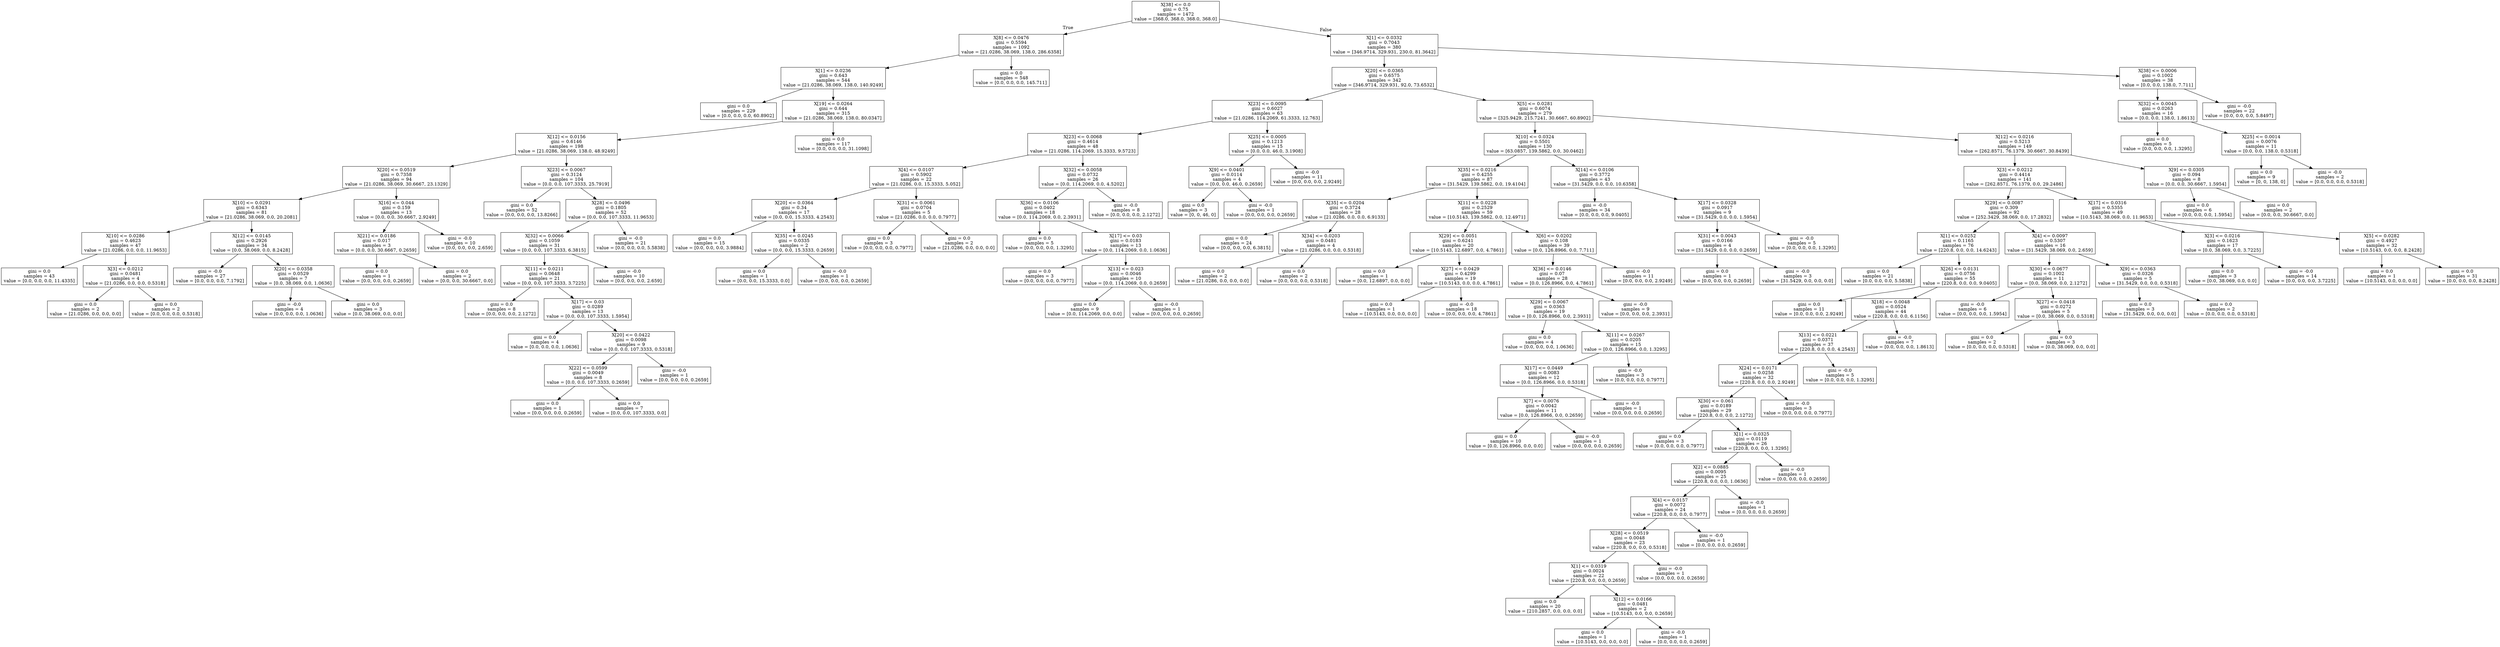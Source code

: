 digraph Tree {
node [shape=box] ;
0 [label="X[38] <= 0.0\ngini = 0.75\nsamples = 1472\nvalue = [368.0, 368.0, 368.0, 368.0]"] ;
1 [label="X[8] <= 0.0476\ngini = 0.5594\nsamples = 1092\nvalue = [21.0286, 38.069, 138.0, 286.6358]"] ;
0 -> 1 [labeldistance=2.5, labelangle=45, headlabel="True"] ;
2 [label="X[1] <= 0.0236\ngini = 0.643\nsamples = 544\nvalue = [21.0286, 38.069, 138.0, 140.9249]"] ;
1 -> 2 ;
3 [label="gini = 0.0\nsamples = 229\nvalue = [0.0, 0.0, 0.0, 60.8902]"] ;
2 -> 3 ;
4 [label="X[19] <= 0.0264\ngini = 0.644\nsamples = 315\nvalue = [21.0286, 38.069, 138.0, 80.0347]"] ;
2 -> 4 ;
5 [label="X[12] <= 0.0156\ngini = 0.6146\nsamples = 198\nvalue = [21.0286, 38.069, 138.0, 48.9249]"] ;
4 -> 5 ;
6 [label="X[20] <= 0.0519\ngini = 0.7358\nsamples = 94\nvalue = [21.0286, 38.069, 30.6667, 23.1329]"] ;
5 -> 6 ;
7 [label="X[10] <= 0.0291\ngini = 0.6343\nsamples = 81\nvalue = [21.0286, 38.069, 0.0, 20.2081]"] ;
6 -> 7 ;
8 [label="X[10] <= 0.0286\ngini = 0.4623\nsamples = 47\nvalue = [21.0286, 0.0, 0.0, 11.9653]"] ;
7 -> 8 ;
9 [label="gini = 0.0\nsamples = 43\nvalue = [0.0, 0.0, 0.0, 11.4335]"] ;
8 -> 9 ;
10 [label="X[3] <= 0.0212\ngini = 0.0481\nsamples = 4\nvalue = [21.0286, 0.0, 0.0, 0.5318]"] ;
8 -> 10 ;
11 [label="gini = 0.0\nsamples = 2\nvalue = [21.0286, 0.0, 0.0, 0.0]"] ;
10 -> 11 ;
12 [label="gini = 0.0\nsamples = 2\nvalue = [0.0, 0.0, 0.0, 0.5318]"] ;
10 -> 12 ;
13 [label="X[12] <= 0.0145\ngini = 0.2926\nsamples = 34\nvalue = [0.0, 38.069, 0.0, 8.2428]"] ;
7 -> 13 ;
14 [label="gini = -0.0\nsamples = 27\nvalue = [0.0, 0.0, 0.0, 7.1792]"] ;
13 -> 14 ;
15 [label="X[20] <= 0.0358\ngini = 0.0529\nsamples = 7\nvalue = [0.0, 38.069, 0.0, 1.0636]"] ;
13 -> 15 ;
16 [label="gini = -0.0\nsamples = 4\nvalue = [0.0, 0.0, 0.0, 1.0636]"] ;
15 -> 16 ;
17 [label="gini = 0.0\nsamples = 3\nvalue = [0.0, 38.069, 0.0, 0.0]"] ;
15 -> 17 ;
18 [label="X[16] <= 0.044\ngini = 0.159\nsamples = 13\nvalue = [0.0, 0.0, 30.6667, 2.9249]"] ;
6 -> 18 ;
19 [label="X[21] <= 0.0186\ngini = 0.017\nsamples = 3\nvalue = [0.0, 0.0, 30.6667, 0.2659]"] ;
18 -> 19 ;
20 [label="gini = 0.0\nsamples = 1\nvalue = [0.0, 0.0, 0.0, 0.2659]"] ;
19 -> 20 ;
21 [label="gini = 0.0\nsamples = 2\nvalue = [0.0, 0.0, 30.6667, 0.0]"] ;
19 -> 21 ;
22 [label="gini = -0.0\nsamples = 10\nvalue = [0.0, 0.0, 0.0, 2.659]"] ;
18 -> 22 ;
23 [label="X[23] <= 0.0067\ngini = 0.3124\nsamples = 104\nvalue = [0.0, 0.0, 107.3333, 25.7919]"] ;
5 -> 23 ;
24 [label="gini = 0.0\nsamples = 52\nvalue = [0.0, 0.0, 0.0, 13.8266]"] ;
23 -> 24 ;
25 [label="X[28] <= 0.0496\ngini = 0.1805\nsamples = 52\nvalue = [0.0, 0.0, 107.3333, 11.9653]"] ;
23 -> 25 ;
26 [label="X[32] <= 0.0066\ngini = 0.1059\nsamples = 31\nvalue = [0.0, 0.0, 107.3333, 6.3815]"] ;
25 -> 26 ;
27 [label="X[11] <= 0.0211\ngini = 0.0648\nsamples = 21\nvalue = [0.0, 0.0, 107.3333, 3.7225]"] ;
26 -> 27 ;
28 [label="gini = 0.0\nsamples = 8\nvalue = [0.0, 0.0, 0.0, 2.1272]"] ;
27 -> 28 ;
29 [label="X[17] <= 0.03\ngini = 0.0289\nsamples = 13\nvalue = [0.0, 0.0, 107.3333, 1.5954]"] ;
27 -> 29 ;
30 [label="gini = 0.0\nsamples = 4\nvalue = [0.0, 0.0, 0.0, 1.0636]"] ;
29 -> 30 ;
31 [label="X[20] <= 0.0422\ngini = 0.0098\nsamples = 9\nvalue = [0.0, 0.0, 107.3333, 0.5318]"] ;
29 -> 31 ;
32 [label="X[22] <= 0.0599\ngini = 0.0049\nsamples = 8\nvalue = [0.0, 0.0, 107.3333, 0.2659]"] ;
31 -> 32 ;
33 [label="gini = 0.0\nsamples = 1\nvalue = [0.0, 0.0, 0.0, 0.2659]"] ;
32 -> 33 ;
34 [label="gini = 0.0\nsamples = 7\nvalue = [0.0, 0.0, 107.3333, 0.0]"] ;
32 -> 34 ;
35 [label="gini = -0.0\nsamples = 1\nvalue = [0.0, 0.0, 0.0, 0.2659]"] ;
31 -> 35 ;
36 [label="gini = -0.0\nsamples = 10\nvalue = [0.0, 0.0, 0.0, 2.659]"] ;
26 -> 36 ;
37 [label="gini = -0.0\nsamples = 21\nvalue = [0.0, 0.0, 0.0, 5.5838]"] ;
25 -> 37 ;
38 [label="gini = 0.0\nsamples = 117\nvalue = [0.0, 0.0, 0.0, 31.1098]"] ;
4 -> 38 ;
39 [label="gini = 0.0\nsamples = 548\nvalue = [0.0, 0.0, 0.0, 145.711]"] ;
1 -> 39 ;
40 [label="X[1] <= 0.0332\ngini = 0.7043\nsamples = 380\nvalue = [346.9714, 329.931, 230.0, 81.3642]"] ;
0 -> 40 [labeldistance=2.5, labelangle=-45, headlabel="False"] ;
41 [label="X[20] <= 0.0365\ngini = 0.6575\nsamples = 342\nvalue = [346.9714, 329.931, 92.0, 73.6532]"] ;
40 -> 41 ;
42 [label="X[23] <= 0.0095\ngini = 0.6027\nsamples = 63\nvalue = [21.0286, 114.2069, 61.3333, 12.763]"] ;
41 -> 42 ;
43 [label="X[23] <= 0.0068\ngini = 0.4614\nsamples = 48\nvalue = [21.0286, 114.2069, 15.3333, 9.5723]"] ;
42 -> 43 ;
44 [label="X[4] <= 0.0107\ngini = 0.5902\nsamples = 22\nvalue = [21.0286, 0.0, 15.3333, 5.052]"] ;
43 -> 44 ;
45 [label="X[20] <= 0.0364\ngini = 0.34\nsamples = 17\nvalue = [0.0, 0.0, 15.3333, 4.2543]"] ;
44 -> 45 ;
46 [label="gini = 0.0\nsamples = 15\nvalue = [0.0, 0.0, 0.0, 3.9884]"] ;
45 -> 46 ;
47 [label="X[35] <= 0.0245\ngini = 0.0335\nsamples = 2\nvalue = [0.0, 0.0, 15.3333, 0.2659]"] ;
45 -> 47 ;
48 [label="gini = 0.0\nsamples = 1\nvalue = [0.0, 0.0, 15.3333, 0.0]"] ;
47 -> 48 ;
49 [label="gini = -0.0\nsamples = 1\nvalue = [0.0, 0.0, 0.0, 0.2659]"] ;
47 -> 49 ;
50 [label="X[31] <= 0.0061\ngini = 0.0704\nsamples = 5\nvalue = [21.0286, 0.0, 0.0, 0.7977]"] ;
44 -> 50 ;
51 [label="gini = 0.0\nsamples = 3\nvalue = [0.0, 0.0, 0.0, 0.7977]"] ;
50 -> 51 ;
52 [label="gini = 0.0\nsamples = 2\nvalue = [21.0286, 0.0, 0.0, 0.0]"] ;
50 -> 52 ;
53 [label="X[32] <= 0.0058\ngini = 0.0732\nsamples = 26\nvalue = [0.0, 114.2069, 0.0, 4.5202]"] ;
43 -> 53 ;
54 [label="X[36] <= 0.0106\ngini = 0.0402\nsamples = 18\nvalue = [0.0, 114.2069, 0.0, 2.3931]"] ;
53 -> 54 ;
55 [label="gini = 0.0\nsamples = 5\nvalue = [0.0, 0.0, 0.0, 1.3295]"] ;
54 -> 55 ;
56 [label="X[17] <= 0.03\ngini = 0.0183\nsamples = 13\nvalue = [0.0, 114.2069, 0.0, 1.0636]"] ;
54 -> 56 ;
57 [label="gini = 0.0\nsamples = 3\nvalue = [0.0, 0.0, 0.0, 0.7977]"] ;
56 -> 57 ;
58 [label="X[13] <= 0.023\ngini = 0.0046\nsamples = 10\nvalue = [0.0, 114.2069, 0.0, 0.2659]"] ;
56 -> 58 ;
59 [label="gini = 0.0\nsamples = 9\nvalue = [0.0, 114.2069, 0.0, 0.0]"] ;
58 -> 59 ;
60 [label="gini = -0.0\nsamples = 1\nvalue = [0.0, 0.0, 0.0, 0.2659]"] ;
58 -> 60 ;
61 [label="gini = -0.0\nsamples = 8\nvalue = [0.0, 0.0, 0.0, 2.1272]"] ;
53 -> 61 ;
62 [label="X[25] <= 0.0005\ngini = 0.1213\nsamples = 15\nvalue = [0.0, 0.0, 46.0, 3.1908]"] ;
42 -> 62 ;
63 [label="X[9] <= 0.0401\ngini = 0.0114\nsamples = 4\nvalue = [0.0, 0.0, 46.0, 0.2659]"] ;
62 -> 63 ;
64 [label="gini = 0.0\nsamples = 3\nvalue = [0, 0, 46, 0]"] ;
63 -> 64 ;
65 [label="gini = -0.0\nsamples = 1\nvalue = [0.0, 0.0, 0.0, 0.2659]"] ;
63 -> 65 ;
66 [label="gini = -0.0\nsamples = 11\nvalue = [0.0, 0.0, 0.0, 2.9249]"] ;
62 -> 66 ;
67 [label="X[5] <= 0.0281\ngini = 0.6074\nsamples = 279\nvalue = [325.9429, 215.7241, 30.6667, 60.8902]"] ;
41 -> 67 ;
68 [label="X[10] <= 0.0324\ngini = 0.5501\nsamples = 130\nvalue = [63.0857, 139.5862, 0.0, 30.0462]"] ;
67 -> 68 ;
69 [label="X[35] <= 0.0216\ngini = 0.4255\nsamples = 87\nvalue = [31.5429, 139.5862, 0.0, 19.4104]"] ;
68 -> 69 ;
70 [label="X[35] <= 0.0204\ngini = 0.3724\nsamples = 28\nvalue = [21.0286, 0.0, 0.0, 6.9133]"] ;
69 -> 70 ;
71 [label="gini = 0.0\nsamples = 24\nvalue = [0.0, 0.0, 0.0, 6.3815]"] ;
70 -> 71 ;
72 [label="X[34] <= 0.0203\ngini = 0.0481\nsamples = 4\nvalue = [21.0286, 0.0, 0.0, 0.5318]"] ;
70 -> 72 ;
73 [label="gini = 0.0\nsamples = 2\nvalue = [21.0286, 0.0, 0.0, 0.0]"] ;
72 -> 73 ;
74 [label="gini = 0.0\nsamples = 2\nvalue = [0.0, 0.0, 0.0, 0.5318]"] ;
72 -> 74 ;
75 [label="X[11] <= 0.0228\ngini = 0.2529\nsamples = 59\nvalue = [10.5143, 139.5862, 0.0, 12.4971]"] ;
69 -> 75 ;
76 [label="X[29] <= 0.0051\ngini = 0.6241\nsamples = 20\nvalue = [10.5143, 12.6897, 0.0, 4.7861]"] ;
75 -> 76 ;
77 [label="gini = 0.0\nsamples = 1\nvalue = [0.0, 12.6897, 0.0, 0.0]"] ;
76 -> 77 ;
78 [label="X[27] <= 0.0429\ngini = 0.4299\nsamples = 19\nvalue = [10.5143, 0.0, 0.0, 4.7861]"] ;
76 -> 78 ;
79 [label="gini = 0.0\nsamples = 1\nvalue = [10.5143, 0.0, 0.0, 0.0]"] ;
78 -> 79 ;
80 [label="gini = -0.0\nsamples = 18\nvalue = [0.0, 0.0, 0.0, 4.7861]"] ;
78 -> 80 ;
81 [label="X[6] <= 0.0202\ngini = 0.108\nsamples = 39\nvalue = [0.0, 126.8966, 0.0, 7.711]"] ;
75 -> 81 ;
82 [label="X[36] <= 0.0146\ngini = 0.07\nsamples = 28\nvalue = [0.0, 126.8966, 0.0, 4.7861]"] ;
81 -> 82 ;
83 [label="X[29] <= 0.0067\ngini = 0.0363\nsamples = 19\nvalue = [0.0, 126.8966, 0.0, 2.3931]"] ;
82 -> 83 ;
84 [label="gini = 0.0\nsamples = 4\nvalue = [0.0, 0.0, 0.0, 1.0636]"] ;
83 -> 84 ;
85 [label="X[11] <= 0.0267\ngini = 0.0205\nsamples = 15\nvalue = [0.0, 126.8966, 0.0, 1.3295]"] ;
83 -> 85 ;
86 [label="X[17] <= 0.0449\ngini = 0.0083\nsamples = 12\nvalue = [0.0, 126.8966, 0.0, 0.5318]"] ;
85 -> 86 ;
87 [label="X[7] <= 0.0076\ngini = 0.0042\nsamples = 11\nvalue = [0.0, 126.8966, 0.0, 0.2659]"] ;
86 -> 87 ;
88 [label="gini = 0.0\nsamples = 10\nvalue = [0.0, 126.8966, 0.0, 0.0]"] ;
87 -> 88 ;
89 [label="gini = -0.0\nsamples = 1\nvalue = [0.0, 0.0, 0.0, 0.2659]"] ;
87 -> 89 ;
90 [label="gini = -0.0\nsamples = 1\nvalue = [0.0, 0.0, 0.0, 0.2659]"] ;
86 -> 90 ;
91 [label="gini = -0.0\nsamples = 3\nvalue = [0.0, 0.0, 0.0, 0.7977]"] ;
85 -> 91 ;
92 [label="gini = -0.0\nsamples = 9\nvalue = [0.0, 0.0, 0.0, 2.3931]"] ;
82 -> 92 ;
93 [label="gini = -0.0\nsamples = 11\nvalue = [0.0, 0.0, 0.0, 2.9249]"] ;
81 -> 93 ;
94 [label="X[14] <= 0.0106\ngini = 0.3772\nsamples = 43\nvalue = [31.5429, 0.0, 0.0, 10.6358]"] ;
68 -> 94 ;
95 [label="gini = -0.0\nsamples = 34\nvalue = [0.0, 0.0, 0.0, 9.0405]"] ;
94 -> 95 ;
96 [label="X[17] <= 0.0328\ngini = 0.0917\nsamples = 9\nvalue = [31.5429, 0.0, 0.0, 1.5954]"] ;
94 -> 96 ;
97 [label="X[31] <= 0.0043\ngini = 0.0166\nsamples = 4\nvalue = [31.5429, 0.0, 0.0, 0.2659]"] ;
96 -> 97 ;
98 [label="gini = 0.0\nsamples = 1\nvalue = [0.0, 0.0, 0.0, 0.2659]"] ;
97 -> 98 ;
99 [label="gini = -0.0\nsamples = 3\nvalue = [31.5429, 0.0, 0.0, 0.0]"] ;
97 -> 99 ;
100 [label="gini = -0.0\nsamples = 5\nvalue = [0.0, 0.0, 0.0, 1.3295]"] ;
96 -> 100 ;
101 [label="X[12] <= 0.0216\ngini = 0.5213\nsamples = 149\nvalue = [262.8571, 76.1379, 30.6667, 30.8439]"] ;
67 -> 101 ;
102 [label="X[3] <= 0.0212\ngini = 0.4414\nsamples = 141\nvalue = [262.8571, 76.1379, 0.0, 29.2486]"] ;
101 -> 102 ;
103 [label="X[29] <= 0.0087\ngini = 0.309\nsamples = 92\nvalue = [252.3429, 38.069, 0.0, 17.2832]"] ;
102 -> 103 ;
104 [label="X[1] <= 0.0252\ngini = 0.1165\nsamples = 76\nvalue = [220.8, 0.0, 0.0, 14.6243]"] ;
103 -> 104 ;
105 [label="gini = 0.0\nsamples = 21\nvalue = [0.0, 0.0, 0.0, 5.5838]"] ;
104 -> 105 ;
106 [label="X[26] <= 0.0131\ngini = 0.0756\nsamples = 55\nvalue = [220.8, 0.0, 0.0, 9.0405]"] ;
104 -> 106 ;
107 [label="gini = 0.0\nsamples = 11\nvalue = [0.0, 0.0, 0.0, 2.9249]"] ;
106 -> 107 ;
108 [label="X[18] <= 0.0048\ngini = 0.0524\nsamples = 44\nvalue = [220.8, 0.0, 0.0, 6.1156]"] ;
106 -> 108 ;
109 [label="X[13] <= 0.0221\ngini = 0.0371\nsamples = 37\nvalue = [220.8, 0.0, 0.0, 4.2543]"] ;
108 -> 109 ;
110 [label="X[24] <= 0.0171\ngini = 0.0258\nsamples = 32\nvalue = [220.8, 0.0, 0.0, 2.9249]"] ;
109 -> 110 ;
111 [label="X[30] <= 0.061\ngini = 0.0189\nsamples = 29\nvalue = [220.8, 0.0, 0.0, 2.1272]"] ;
110 -> 111 ;
112 [label="gini = 0.0\nsamples = 3\nvalue = [0.0, 0.0, 0.0, 0.7977]"] ;
111 -> 112 ;
113 [label="X[1] <= 0.0325\ngini = 0.0119\nsamples = 26\nvalue = [220.8, 0.0, 0.0, 1.3295]"] ;
111 -> 113 ;
114 [label="X[2] <= 0.0885\ngini = 0.0095\nsamples = 25\nvalue = [220.8, 0.0, 0.0, 1.0636]"] ;
113 -> 114 ;
115 [label="X[4] <= 0.0157\ngini = 0.0072\nsamples = 24\nvalue = [220.8, 0.0, 0.0, 0.7977]"] ;
114 -> 115 ;
116 [label="X[28] <= 0.0519\ngini = 0.0048\nsamples = 23\nvalue = [220.8, 0.0, 0.0, 0.5318]"] ;
115 -> 116 ;
117 [label="X[1] <= 0.0319\ngini = 0.0024\nsamples = 22\nvalue = [220.8, 0.0, 0.0, 0.2659]"] ;
116 -> 117 ;
118 [label="gini = 0.0\nsamples = 20\nvalue = [210.2857, 0.0, 0.0, 0.0]"] ;
117 -> 118 ;
119 [label="X[12] <= 0.0166\ngini = 0.0481\nsamples = 2\nvalue = [10.5143, 0.0, 0.0, 0.2659]"] ;
117 -> 119 ;
120 [label="gini = 0.0\nsamples = 1\nvalue = [10.5143, 0.0, 0.0, 0.0]"] ;
119 -> 120 ;
121 [label="gini = -0.0\nsamples = 1\nvalue = [0.0, 0.0, 0.0, 0.2659]"] ;
119 -> 121 ;
122 [label="gini = -0.0\nsamples = 1\nvalue = [0.0, 0.0, 0.0, 0.2659]"] ;
116 -> 122 ;
123 [label="gini = -0.0\nsamples = 1\nvalue = [0.0, 0.0, 0.0, 0.2659]"] ;
115 -> 123 ;
124 [label="gini = -0.0\nsamples = 1\nvalue = [0.0, 0.0, 0.0, 0.2659]"] ;
114 -> 124 ;
125 [label="gini = -0.0\nsamples = 1\nvalue = [0.0, 0.0, 0.0, 0.2659]"] ;
113 -> 125 ;
126 [label="gini = -0.0\nsamples = 3\nvalue = [0.0, 0.0, 0.0, 0.7977]"] ;
110 -> 126 ;
127 [label="gini = -0.0\nsamples = 5\nvalue = [0.0, 0.0, 0.0, 1.3295]"] ;
109 -> 127 ;
128 [label="gini = -0.0\nsamples = 7\nvalue = [0.0, 0.0, 0.0, 1.8613]"] ;
108 -> 128 ;
129 [label="X[4] <= 0.0097\ngini = 0.5307\nsamples = 16\nvalue = [31.5429, 38.069, 0.0, 2.659]"] ;
103 -> 129 ;
130 [label="X[30] <= 0.0677\ngini = 0.1002\nsamples = 11\nvalue = [0.0, 38.069, 0.0, 2.1272]"] ;
129 -> 130 ;
131 [label="gini = -0.0\nsamples = 6\nvalue = [0.0, 0.0, 0.0, 1.5954]"] ;
130 -> 131 ;
132 [label="X[27] <= 0.0418\ngini = 0.0272\nsamples = 5\nvalue = [0.0, 38.069, 0.0, 0.5318]"] ;
130 -> 132 ;
133 [label="gini = 0.0\nsamples = 2\nvalue = [0.0, 0.0, 0.0, 0.5318]"] ;
132 -> 133 ;
134 [label="gini = 0.0\nsamples = 3\nvalue = [0.0, 38.069, 0.0, 0.0]"] ;
132 -> 134 ;
135 [label="X[9] <= 0.0363\ngini = 0.0326\nsamples = 5\nvalue = [31.5429, 0.0, 0.0, 0.5318]"] ;
129 -> 135 ;
136 [label="gini = 0.0\nsamples = 3\nvalue = [31.5429, 0.0, 0.0, 0.0]"] ;
135 -> 136 ;
137 [label="gini = 0.0\nsamples = 2\nvalue = [0.0, 0.0, 0.0, 0.5318]"] ;
135 -> 137 ;
138 [label="X[17] <= 0.0316\ngini = 0.5355\nsamples = 49\nvalue = [10.5143, 38.069, 0.0, 11.9653]"] ;
102 -> 138 ;
139 [label="X[3] <= 0.0216\ngini = 0.1623\nsamples = 17\nvalue = [0.0, 38.069, 0.0, 3.7225]"] ;
138 -> 139 ;
140 [label="gini = 0.0\nsamples = 3\nvalue = [0.0, 38.069, 0.0, 0.0]"] ;
139 -> 140 ;
141 [label="gini = -0.0\nsamples = 14\nvalue = [0.0, 0.0, 0.0, 3.7225]"] ;
139 -> 141 ;
142 [label="X[5] <= 0.0282\ngini = 0.4927\nsamples = 32\nvalue = [10.5143, 0.0, 0.0, 8.2428]"] ;
138 -> 142 ;
143 [label="gini = 0.0\nsamples = 1\nvalue = [10.5143, 0.0, 0.0, 0.0]"] ;
142 -> 143 ;
144 [label="gini = 0.0\nsamples = 31\nvalue = [0.0, 0.0, 0.0, 8.2428]"] ;
142 -> 144 ;
145 [label="X[9] <= 0.0305\ngini = 0.094\nsamples = 8\nvalue = [0.0, 0.0, 30.6667, 1.5954]"] ;
101 -> 145 ;
146 [label="gini = 0.0\nsamples = 6\nvalue = [0.0, 0.0, 0.0, 1.5954]"] ;
145 -> 146 ;
147 [label="gini = 0.0\nsamples = 2\nvalue = [0.0, 0.0, 30.6667, 0.0]"] ;
145 -> 147 ;
148 [label="X[38] <= 0.0006\ngini = 0.1002\nsamples = 38\nvalue = [0.0, 0.0, 138.0, 7.711]"] ;
40 -> 148 ;
149 [label="X[32] <= 0.0045\ngini = 0.0263\nsamples = 16\nvalue = [0.0, 0.0, 138.0, 1.8613]"] ;
148 -> 149 ;
150 [label="gini = 0.0\nsamples = 5\nvalue = [0.0, 0.0, 0.0, 1.3295]"] ;
149 -> 150 ;
151 [label="X[25] <= 0.0014\ngini = 0.0076\nsamples = 11\nvalue = [0.0, 0.0, 138.0, 0.5318]"] ;
149 -> 151 ;
152 [label="gini = 0.0\nsamples = 9\nvalue = [0, 0, 138, 0]"] ;
151 -> 152 ;
153 [label="gini = -0.0\nsamples = 2\nvalue = [0.0, 0.0, 0.0, 0.5318]"] ;
151 -> 153 ;
154 [label="gini = -0.0\nsamples = 22\nvalue = [0.0, 0.0, 0.0, 5.8497]"] ;
148 -> 154 ;
}